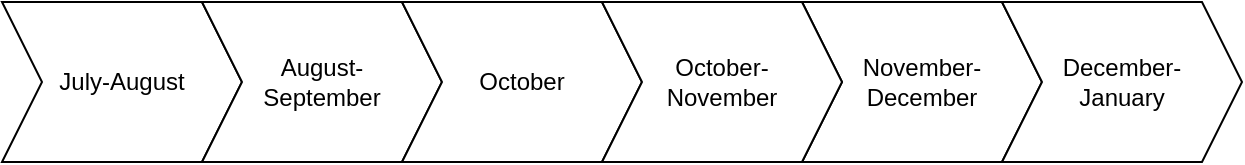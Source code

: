 <mxfile version="13.8.1" type="github">
  <diagram id="4T6qdEDVaCHim-BgNlF-" name="Page-1">
    <mxGraphModel dx="1019" dy="555" grid="1" gridSize="10" guides="1" tooltips="1" connect="1" arrows="1" fold="1" page="1" pageScale="1" pageWidth="850" pageHeight="1100" math="0" shadow="0">
      <root>
        <mxCell id="0" />
        <mxCell id="1" parent="0" />
        <mxCell id="V4onEyV4GmLK5mEYuKO4-7" value="" style="group" vertex="1" connectable="0" parent="1">
          <mxGeometry x="40" y="280" width="520" height="80" as="geometry" />
        </mxCell>
        <mxCell id="V4onEyV4GmLK5mEYuKO4-2" value="July-August" style="shape=step;perimeter=stepPerimeter;whiteSpace=wrap;html=1;fixedSize=1;" vertex="1" parent="V4onEyV4GmLK5mEYuKO4-7">
          <mxGeometry width="120" height="80" as="geometry" />
        </mxCell>
        <mxCell id="V4onEyV4GmLK5mEYuKO4-3" value="August-&lt;br&gt;September" style="shape=step;perimeter=stepPerimeter;whiteSpace=wrap;html=1;fixedSize=1;" vertex="1" parent="V4onEyV4GmLK5mEYuKO4-7">
          <mxGeometry x="100" width="120" height="80" as="geometry" />
        </mxCell>
        <mxCell id="V4onEyV4GmLK5mEYuKO4-4" value="November-&lt;br&gt;December" style="shape=step;perimeter=stepPerimeter;whiteSpace=wrap;html=1;fixedSize=1;" vertex="1" parent="V4onEyV4GmLK5mEYuKO4-7">
          <mxGeometry x="400" width="120" height="80" as="geometry" />
        </mxCell>
        <mxCell id="V4onEyV4GmLK5mEYuKO4-5" value="October" style="shape=step;perimeter=stepPerimeter;whiteSpace=wrap;html=1;fixedSize=1;" vertex="1" parent="V4onEyV4GmLK5mEYuKO4-7">
          <mxGeometry x="200" width="120" height="80" as="geometry" />
        </mxCell>
        <mxCell id="V4onEyV4GmLK5mEYuKO4-6" value="October-&lt;br&gt;November" style="shape=step;perimeter=stepPerimeter;whiteSpace=wrap;html=1;fixedSize=1;" vertex="1" parent="V4onEyV4GmLK5mEYuKO4-7">
          <mxGeometry x="300" width="120" height="80" as="geometry" />
        </mxCell>
        <mxCell id="V4onEyV4GmLK5mEYuKO4-8" value="December-&lt;br&gt;January" style="shape=step;perimeter=stepPerimeter;whiteSpace=wrap;html=1;fixedSize=1;" vertex="1" parent="1">
          <mxGeometry x="540" y="280" width="120" height="80" as="geometry" />
        </mxCell>
      </root>
    </mxGraphModel>
  </diagram>
</mxfile>
